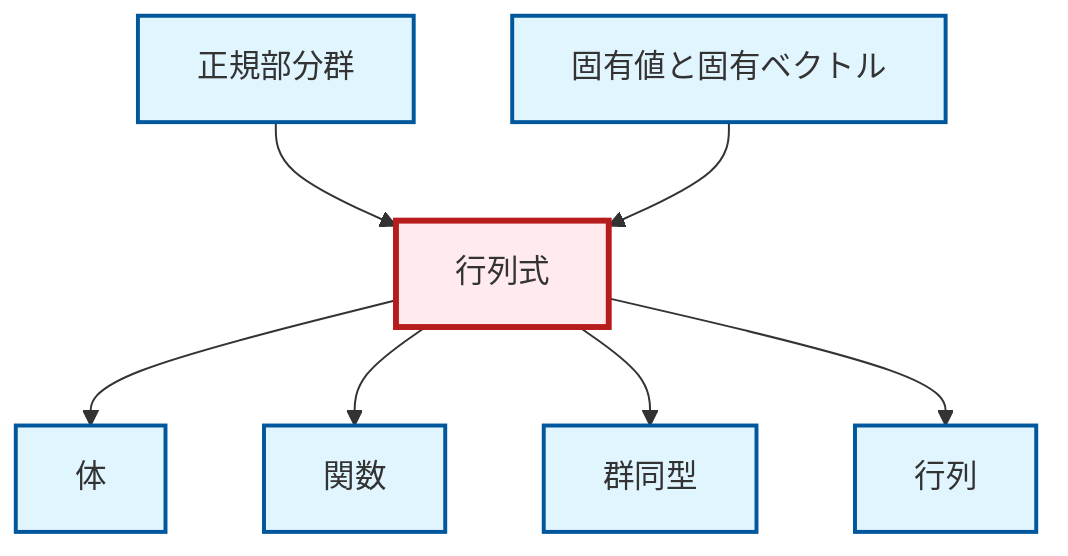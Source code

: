 graph TD
    classDef definition fill:#e1f5fe,stroke:#01579b,stroke-width:2px
    classDef theorem fill:#f3e5f5,stroke:#4a148c,stroke-width:2px
    classDef axiom fill:#fff3e0,stroke:#e65100,stroke-width:2px
    classDef example fill:#e8f5e9,stroke:#1b5e20,stroke-width:2px
    classDef current fill:#ffebee,stroke:#b71c1c,stroke-width:3px
    def-matrix["行列"]:::definition
    def-isomorphism["群同型"]:::definition
    def-determinant["行列式"]:::definition
    def-field["体"]:::definition
    def-normal-subgroup["正規部分群"]:::definition
    def-function["関数"]:::definition
    def-eigenvalue-eigenvector["固有値と固有ベクトル"]:::definition
    def-normal-subgroup --> def-determinant
    def-determinant --> def-field
    def-eigenvalue-eigenvector --> def-determinant
    def-determinant --> def-function
    def-determinant --> def-isomorphism
    def-determinant --> def-matrix
    class def-determinant current